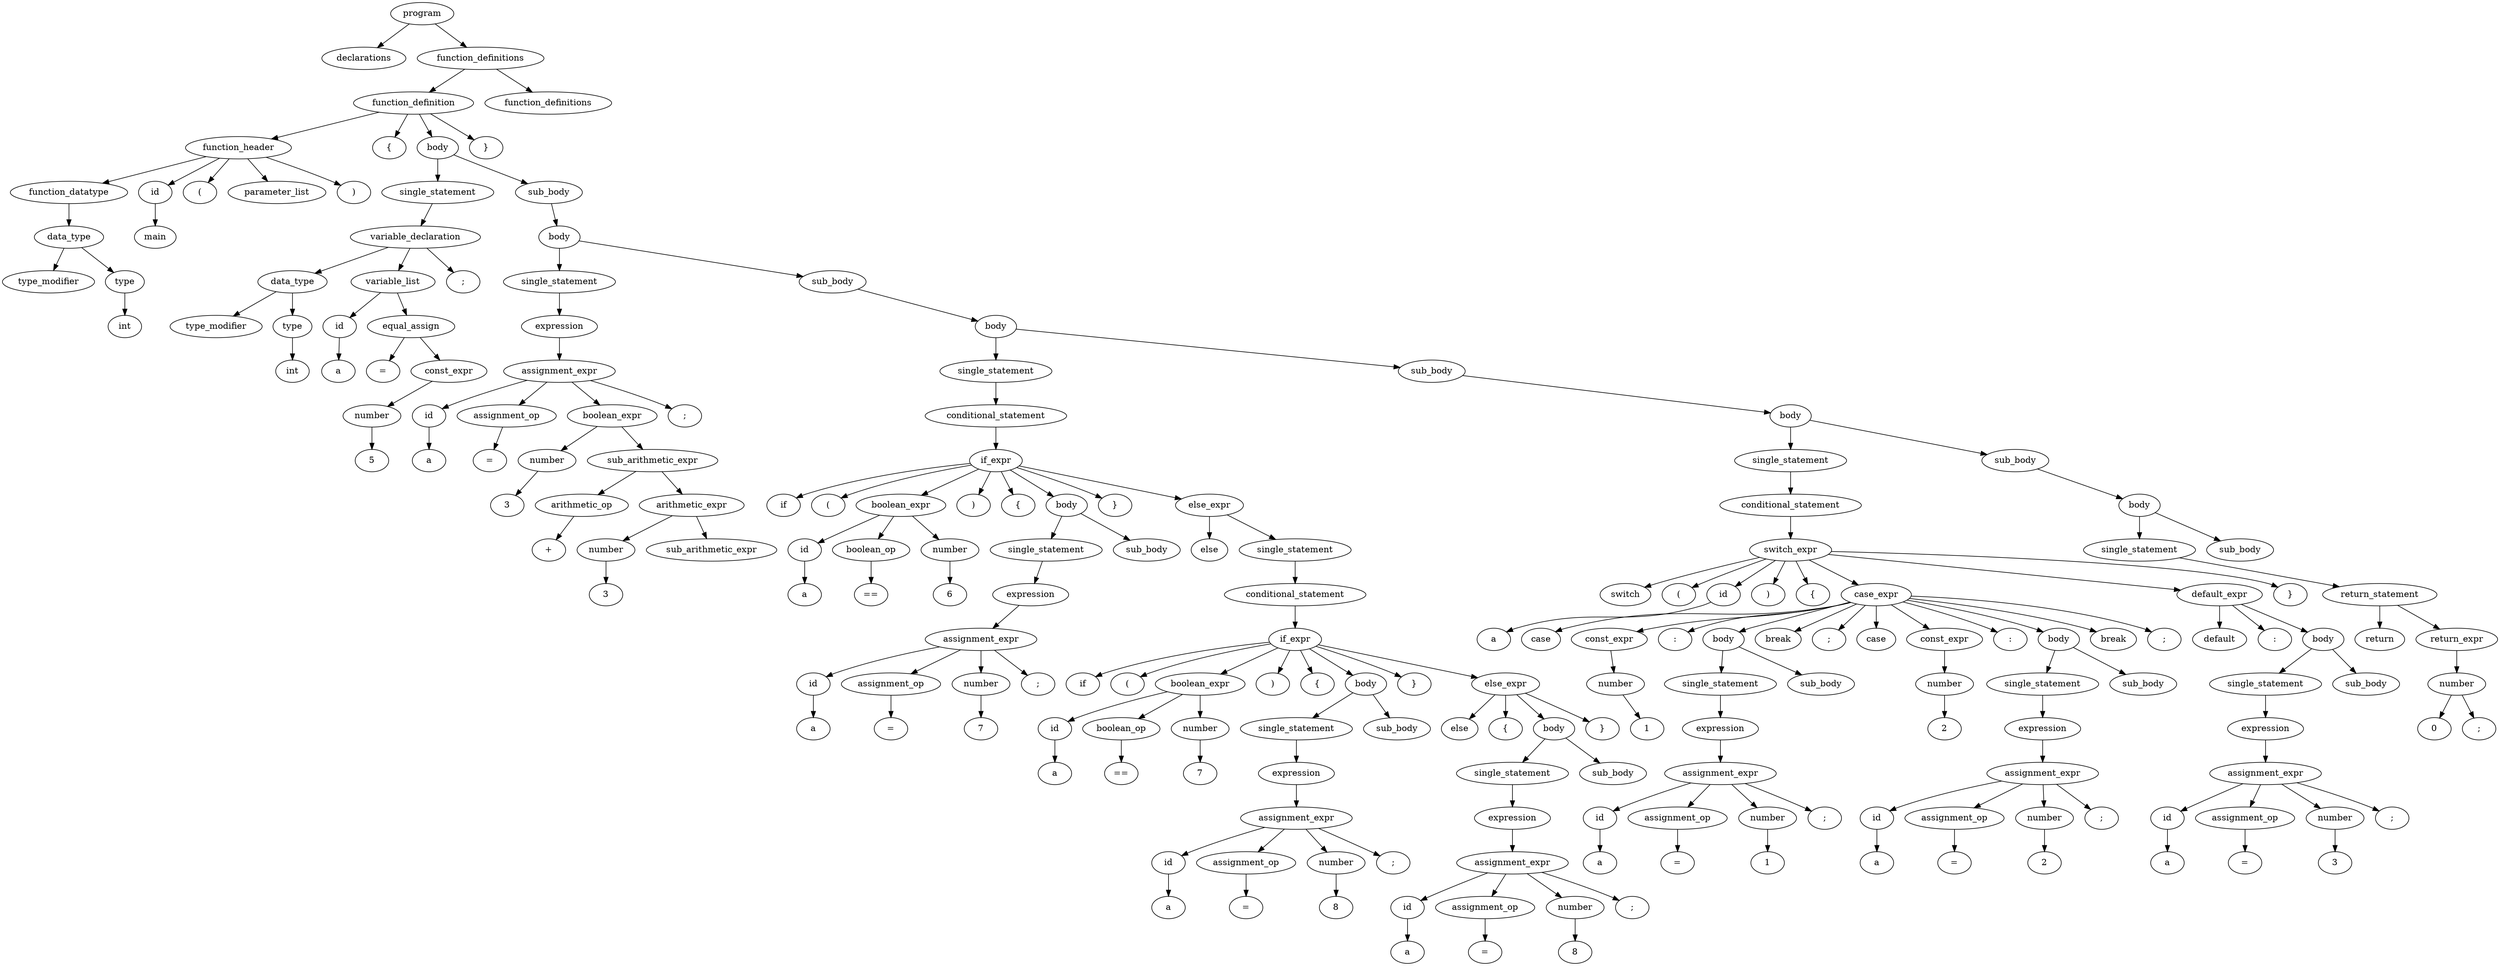 digraph ParseTree {
"0" -> "1";
"0" [label="program"];
"1" [label="declarations"];
"0" -> "2";
"0" [label="program"];
"2" [label="function_definitions"];
"2" -> "3";
"2" [label="function_definitions"];
"3" [label="function_definition"];
"3" -> "4";
"3" [label="function_definition"];
"4" [label="function_header"];
"4" -> "5";
"4" [label="function_header"];
"5" [label="function_datatype"];
"5" -> "6";
"5" [label="function_datatype"];
"6" [label="data_type"];
"6" -> "7";
"6" [label="data_type"];
"7" [label="type_modifier"];
"6" -> "8";
"6" [label="data_type"];
"8" [label="type"];
"8" -> "9";
"8" [label="type"];
"9" [label="int"];
"4" -> "10";
"4" [label="function_header"];
"10" [label="id"];
"10" -> "11";
"10" [label="id"];
"11" [label="main"];
"4" -> "12";
"4" [label="function_header"];
"12" [label="("];
"4" -> "13";
"4" [label="function_header"];
"13" [label="parameter_list"];
"4" -> "14";
"4" [label="function_header"];
"14" [label=")"];
"3" -> "15";
"3" [label="function_definition"];
"15" [label="{"];
"3" -> "16";
"3" [label="function_definition"];
"16" [label="body"];
"16" -> "17";
"16" [label="body"];
"17" [label="single_statement"];
"17" -> "18";
"17" [label="single_statement"];
"18" [label="variable_declaration"];
"18" -> "19";
"18" [label="variable_declaration"];
"19" [label="data_type"];
"19" -> "20";
"19" [label="data_type"];
"20" [label="type_modifier"];
"19" -> "21";
"19" [label="data_type"];
"21" [label="type"];
"21" -> "22";
"21" [label="type"];
"22" [label="int"];
"18" -> "23";
"18" [label="variable_declaration"];
"23" [label="variable_list"];
"23" -> "24";
"23" [label="variable_list"];
"24" [label="id"];
"24" -> "25";
"24" [label="id"];
"25" [label="a"];
"23" -> "26";
"23" [label="variable_list"];
"26" [label="equal_assign"];
"26" -> "27";
"26" [label="equal_assign"];
"27" [label="="];
"26" -> "28";
"26" [label="equal_assign"];
"28" [label="const_expr"];
"28" -> "29";
"28" [label="const_expr"];
"29" [label="number"];
"29" -> "30";
"29" [label="number"];
"30" [label="5"];
"18" -> "31";
"18" [label="variable_declaration"];
"31" [label=";"];
"16" -> "32";
"16" [label="body"];
"32" [label="sub_body"];
"32" -> "33";
"32" [label="sub_body"];
"33" [label="body"];
"33" -> "34";
"33" [label="body"];
"34" [label="single_statement"];
"34" -> "35";
"34" [label="single_statement"];
"35" [label="expression"];
"35" -> "36";
"35" [label="expression"];
"36" [label="assignment_expr"];
"36" -> "37";
"36" [label="assignment_expr"];
"37" [label="id"];
"37" -> "38";
"37" [label="id"];
"38" [label="a"];
"36" -> "39";
"36" [label="assignment_expr"];
"39" [label="assignment_op"];
"39" -> "40";
"39" [label="assignment_op"];
"40" [label="="];
"36" -> "41";
"36" [label="assignment_expr"];
"41" [label="boolean_expr"];
"41" -> "42";
"41" [label="boolean_expr"];
"42" [label="number"];
"42" -> "43";
"42" [label="number"];
"43" [label="3"];
"41" -> "44";
"41" [label="boolean_expr"];
"44" [label="sub_arithmetic_expr"];
"44" -> "45";
"44" [label="sub_arithmetic_expr"];
"45" [label="arithmetic_op"];
"45" -> "46";
"45" [label="arithmetic_op"];
"46" [label="+"];
"44" -> "47";
"44" [label="sub_arithmetic_expr"];
"47" [label="arithmetic_expr"];
"47" -> "48";
"47" [label="arithmetic_expr"];
"48" [label="number"];
"48" -> "49";
"48" [label="number"];
"49" [label="3"];
"47" -> "50";
"47" [label="arithmetic_expr"];
"50" [label="sub_arithmetic_expr"];
"36" -> "51";
"36" [label="assignment_expr"];
"51" [label=";"];
"33" -> "52";
"33" [label="body"];
"52" [label="sub_body"];
"52" -> "53";
"52" [label="sub_body"];
"53" [label="body"];
"53" -> "54";
"53" [label="body"];
"54" [label="single_statement"];
"54" -> "55";
"54" [label="single_statement"];
"55" [label="conditional_statement"];
"55" -> "56";
"55" [label="conditional_statement"];
"56" [label="if_expr"];
"56" -> "57";
"56" [label="if_expr"];
"57" [label="if"];
"56" -> "58";
"56" [label="if_expr"];
"58" [label="("];
"56" -> "59";
"56" [label="if_expr"];
"59" [label="boolean_expr"];
"59" -> "60";
"59" [label="boolean_expr"];
"60" [label="id"];
"60" -> "61";
"60" [label="id"];
"61" [label="a"];
"59" -> "62";
"59" [label="boolean_expr"];
"62" [label="boolean_op"];
"62" -> "63";
"62" [label="boolean_op"];
"63" [label="=="];
"59" -> "64";
"59" [label="boolean_expr"];
"64" [label="number"];
"64" -> "65";
"64" [label="number"];
"65" [label="6"];
"56" -> "66";
"56" [label="if_expr"];
"66" [label=")"];
"56" -> "67";
"56" [label="if_expr"];
"67" [label="{"];
"56" -> "68";
"56" [label="if_expr"];
"68" [label="body"];
"68" -> "69";
"68" [label="body"];
"69" [label="single_statement"];
"69" -> "70";
"69" [label="single_statement"];
"70" [label="expression"];
"70" -> "71";
"70" [label="expression"];
"71" [label="assignment_expr"];
"71" -> "72";
"71" [label="assignment_expr"];
"72" [label="id"];
"72" -> "73";
"72" [label="id"];
"73" [label="a"];
"71" -> "74";
"71" [label="assignment_expr"];
"74" [label="assignment_op"];
"74" -> "75";
"74" [label="assignment_op"];
"75" [label="="];
"71" -> "76";
"71" [label="assignment_expr"];
"76" [label="number"];
"76" -> "77";
"76" [label="number"];
"77" [label="7"];
"71" -> "78";
"71" [label="assignment_expr"];
"78" [label=";"];
"68" -> "79";
"68" [label="body"];
"79" [label="sub_body"];
"56" -> "80";
"56" [label="if_expr"];
"80" [label="}"];
"56" -> "81";
"56" [label="if_expr"];
"81" [label="else_expr"];
"81" -> "82";
"81" [label="else_expr"];
"82" [label="else"];
"81" -> "83";
"81" [label="else_expr"];
"83" [label="single_statement"];
"83" -> "84";
"83" [label="single_statement"];
"84" [label="conditional_statement"];
"84" -> "85";
"84" [label="conditional_statement"];
"85" [label="if_expr"];
"85" -> "86";
"85" [label="if_expr"];
"86" [label="if"];
"85" -> "87";
"85" [label="if_expr"];
"87" [label="("];
"85" -> "88";
"85" [label="if_expr"];
"88" [label="boolean_expr"];
"88" -> "89";
"88" [label="boolean_expr"];
"89" [label="id"];
"89" -> "90";
"89" [label="id"];
"90" [label="a"];
"88" -> "91";
"88" [label="boolean_expr"];
"91" [label="boolean_op"];
"91" -> "92";
"91" [label="boolean_op"];
"92" [label="=="];
"88" -> "93";
"88" [label="boolean_expr"];
"93" [label="number"];
"93" -> "94";
"93" [label="number"];
"94" [label="7"];
"85" -> "95";
"85" [label="if_expr"];
"95" [label=")"];
"85" -> "96";
"85" [label="if_expr"];
"96" [label="{"];
"85" -> "97";
"85" [label="if_expr"];
"97" [label="body"];
"97" -> "98";
"97" [label="body"];
"98" [label="single_statement"];
"98" -> "99";
"98" [label="single_statement"];
"99" [label="expression"];
"99" -> "100";
"99" [label="expression"];
"100" [label="assignment_expr"];
"100" -> "101";
"100" [label="assignment_expr"];
"101" [label="id"];
"101" -> "102";
"101" [label="id"];
"102" [label="a"];
"100" -> "103";
"100" [label="assignment_expr"];
"103" [label="assignment_op"];
"103" -> "104";
"103" [label="assignment_op"];
"104" [label="="];
"100" -> "105";
"100" [label="assignment_expr"];
"105" [label="number"];
"105" -> "106";
"105" [label="number"];
"106" [label="8"];
"100" -> "107";
"100" [label="assignment_expr"];
"107" [label=";"];
"97" -> "108";
"97" [label="body"];
"108" [label="sub_body"];
"85" -> "109";
"85" [label="if_expr"];
"109" [label="}"];
"85" -> "110";
"85" [label="if_expr"];
"110" [label="else_expr"];
"110" -> "111";
"110" [label="else_expr"];
"111" [label="else"];
"110" -> "112";
"110" [label="else_expr"];
"112" [label="{"];
"110" -> "113";
"110" [label="else_expr"];
"113" [label="body"];
"113" -> "114";
"113" [label="body"];
"114" [label="single_statement"];
"114" -> "115";
"114" [label="single_statement"];
"115" [label="expression"];
"115" -> "116";
"115" [label="expression"];
"116" [label="assignment_expr"];
"116" -> "117";
"116" [label="assignment_expr"];
"117" [label="id"];
"117" -> "118";
"117" [label="id"];
"118" [label="a"];
"116" -> "119";
"116" [label="assignment_expr"];
"119" [label="assignment_op"];
"119" -> "120";
"119" [label="assignment_op"];
"120" [label="="];
"116" -> "121";
"116" [label="assignment_expr"];
"121" [label="number"];
"121" -> "122";
"121" [label="number"];
"122" [label="8"];
"116" -> "123";
"116" [label="assignment_expr"];
"123" [label=";"];
"113" -> "124";
"113" [label="body"];
"124" [label="sub_body"];
"110" -> "125";
"110" [label="else_expr"];
"125" [label="}"];
"53" -> "126";
"53" [label="body"];
"126" [label="sub_body"];
"126" -> "127";
"126" [label="sub_body"];
"127" [label="body"];
"127" -> "128";
"127" [label="body"];
"128" [label="single_statement"];
"128" -> "129";
"128" [label="single_statement"];
"129" [label="conditional_statement"];
"129" -> "130";
"129" [label="conditional_statement"];
"130" [label="switch_expr"];
"130" -> "131";
"130" [label="switch_expr"];
"131" [label="switch"];
"130" -> "132";
"130" [label="switch_expr"];
"132" [label="("];
"130" -> "133";
"130" [label="switch_expr"];
"133" [label="id"];
"133" -> "134";
"133" [label="id"];
"134" [label="a"];
"130" -> "135";
"130" [label="switch_expr"];
"135" [label=")"];
"130" -> "136";
"130" [label="switch_expr"];
"136" [label="{"];
"130" -> "137";
"130" [label="switch_expr"];
"137" [label="case_expr"];
"137" -> "138";
"137" [label="case_expr"];
"138" [label="case"];
"137" -> "139";
"137" [label="case_expr"];
"139" [label="const_expr"];
"139" -> "140";
"139" [label="const_expr"];
"140" [label="number"];
"140" -> "141";
"140" [label="number"];
"141" [label="1"];
"137" -> "142";
"137" [label="case_expr"];
"142" [label=":"];
"137" -> "143";
"137" [label="case_expr"];
"143" [label="body"];
"143" -> "144";
"143" [label="body"];
"144" [label="single_statement"];
"144" -> "145";
"144" [label="single_statement"];
"145" [label="expression"];
"145" -> "146";
"145" [label="expression"];
"146" [label="assignment_expr"];
"146" -> "147";
"146" [label="assignment_expr"];
"147" [label="id"];
"147" -> "148";
"147" [label="id"];
"148" [label="a"];
"146" -> "149";
"146" [label="assignment_expr"];
"149" [label="assignment_op"];
"149" -> "150";
"149" [label="assignment_op"];
"150" [label="="];
"146" -> "151";
"146" [label="assignment_expr"];
"151" [label="number"];
"151" -> "152";
"151" [label="number"];
"152" [label="1"];
"146" -> "153";
"146" [label="assignment_expr"];
"153" [label=";"];
"143" -> "154";
"143" [label="body"];
"154" [label="sub_body"];
"137" -> "155";
"137" [label="case_expr"];
"155" [label="break"];
"137" -> "156";
"137" [label="case_expr"];
"156" [label=";"];
"137" -> "157";
"137" [label="case_expr"];
"157" [label="case"];
"137" -> "158";
"137" [label="case_expr"];
"158" [label="const_expr"];
"158" -> "159";
"158" [label="const_expr"];
"159" [label="number"];
"159" -> "160";
"159" [label="number"];
"160" [label="2"];
"137" -> "161";
"137" [label="case_expr"];
"161" [label=":"];
"137" -> "162";
"137" [label="case_expr"];
"162" [label="body"];
"162" -> "163";
"162" [label="body"];
"163" [label="single_statement"];
"163" -> "164";
"163" [label="single_statement"];
"164" [label="expression"];
"164" -> "165";
"164" [label="expression"];
"165" [label="assignment_expr"];
"165" -> "166";
"165" [label="assignment_expr"];
"166" [label="id"];
"166" -> "167";
"166" [label="id"];
"167" [label="a"];
"165" -> "168";
"165" [label="assignment_expr"];
"168" [label="assignment_op"];
"168" -> "169";
"168" [label="assignment_op"];
"169" [label="="];
"165" -> "170";
"165" [label="assignment_expr"];
"170" [label="number"];
"170" -> "171";
"170" [label="number"];
"171" [label="2"];
"165" -> "172";
"165" [label="assignment_expr"];
"172" [label=";"];
"162" -> "173";
"162" [label="body"];
"173" [label="sub_body"];
"137" -> "174";
"137" [label="case_expr"];
"174" [label="break"];
"137" -> "175";
"137" [label="case_expr"];
"175" [label=";"];
"130" -> "176";
"130" [label="switch_expr"];
"176" [label="default_expr"];
"176" -> "177";
"176" [label="default_expr"];
"177" [label="default"];
"176" -> "178";
"176" [label="default_expr"];
"178" [label=":"];
"176" -> "179";
"176" [label="default_expr"];
"179" [label="body"];
"179" -> "180";
"179" [label="body"];
"180" [label="single_statement"];
"180" -> "181";
"180" [label="single_statement"];
"181" [label="expression"];
"181" -> "182";
"181" [label="expression"];
"182" [label="assignment_expr"];
"182" -> "183";
"182" [label="assignment_expr"];
"183" [label="id"];
"183" -> "184";
"183" [label="id"];
"184" [label="a"];
"182" -> "185";
"182" [label="assignment_expr"];
"185" [label="assignment_op"];
"185" -> "186";
"185" [label="assignment_op"];
"186" [label="="];
"182" -> "187";
"182" [label="assignment_expr"];
"187" [label="number"];
"187" -> "188";
"187" [label="number"];
"188" [label="3"];
"182" -> "189";
"182" [label="assignment_expr"];
"189" [label=";"];
"179" -> "190";
"179" [label="body"];
"190" [label="sub_body"];
"130" -> "191";
"130" [label="switch_expr"];
"191" [label="}"];
"127" -> "192";
"127" [label="body"];
"192" [label="sub_body"];
"192" -> "193";
"192" [label="sub_body"];
"193" [label="body"];
"193" -> "194";
"193" [label="body"];
"194" [label="single_statement"];
"194" -> "195";
"194" [label="single_statement"];
"195" [label="return_statement"];
"195" -> "196";
"195" [label="return_statement"];
"196" [label="return"];
"195" -> "197";
"195" [label="return_statement"];
"197" [label="return_expr"];
"197" -> "198";
"197" [label="return_expr"];
"198" [label="number"];
"198" -> "199";
"198" [label="number"];
"199" [label="0"];
"198" -> "200";
"198" [label="number"];
"200" [label=";"];
"193" -> "201";
"193" [label="body"];
"201" [label="sub_body"];
"3" -> "202";
"3" [label="function_definition"];
"202" [label="}"];
"2" -> "203";
"2" [label="function_definitions"];
"203" [label="function_definitions"];
}
